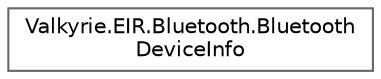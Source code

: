 digraph "Graphical Class Hierarchy"
{
 // LATEX_PDF_SIZE
  bgcolor="transparent";
  edge [fontname=Helvetica,fontsize=10,labelfontname=Helvetica,labelfontsize=10];
  node [fontname=Helvetica,fontsize=10,shape=box,height=0.2,width=0.4];
  rankdir="LR";
  Node0 [id="Node000000",label="Valkyrie.EIR.Bluetooth.Bluetooth\lDeviceInfo",height=0.2,width=0.4,color="grey40", fillcolor="white", style="filled",URL="$db/d2b/class_valkyrie_1_1_e_i_r_1_1_bluetooth_1_1_bluetooth_device_info.html",tooltip="Defines a device returned from the Bluetooth scan method."];
}
